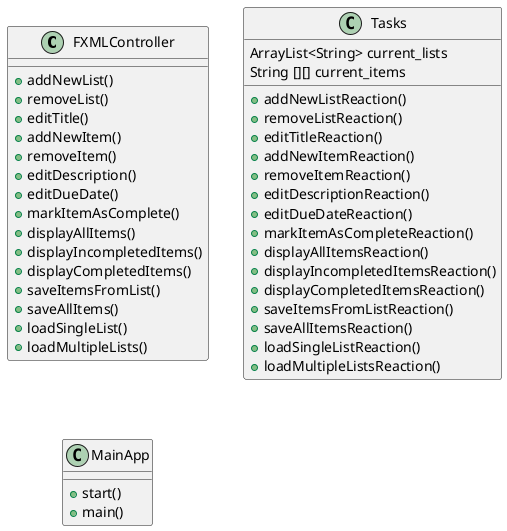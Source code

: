 @startuml
'https://plantuml.com/class-diagram

class FXMLController
{
{method} +addNewList()
{method} +removeList()
{method} +editTitle()
{method} +addNewItem()
{method} +removeItem()
{method} +editDescription()
{method} +editDueDate()
{method} +markItemAsComplete()
{method} +displayAllItems()
{method} +displayIncompletedItems()
{method} +displayCompletedItems()
{method} +saveItemsFromList()
{method} +saveAllItems()
{method} +loadSingleList()
{method} +loadMultipleLists()

}


class Tasks
{
{field} ArrayList<String> current_lists
{field} String [][] current_items
{method} +addNewListReaction()
{method} +removeListReaction()
{method} +editTitleReaction()
{method} +addNewItemReaction()
{method} +removeItemReaction()
{method} +editDescriptionReaction()
{method} +editDueDateReaction()
{method} +markItemAsCompleteReaction()
{method} +displayAllItemsReaction()
{method} +displayIncompletedItemsReaction()
{method} +displayCompletedItemsReaction()
{method} +saveItemsFromListReaction()
{method} +saveAllItemsReaction()
{method} +loadSingleListReaction()
{method} +loadMultipleListsReaction()
}
class MainApp
{
{method} +start()
{method} +main()
}


@enduml